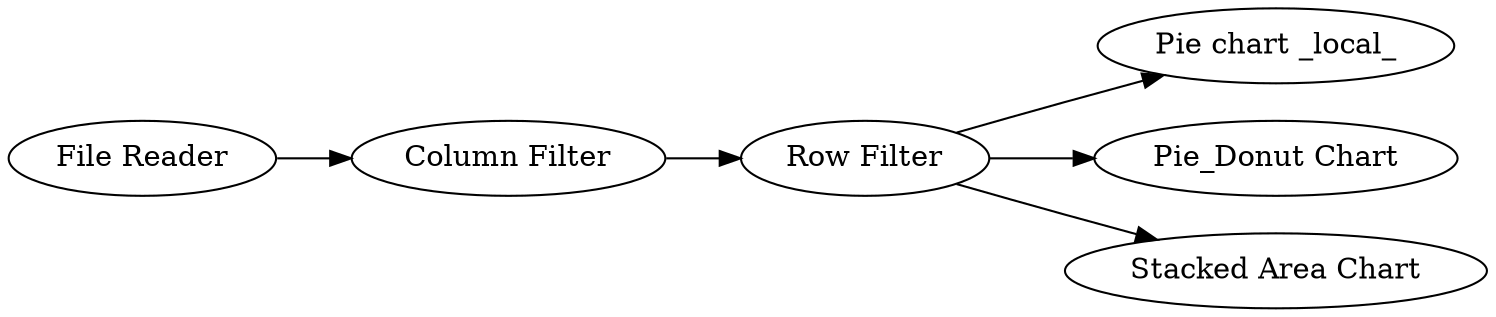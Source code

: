 digraph {
	5 -> 8
	4 -> 5
	3 -> 4
	5 -> 9
	5 -> 7
	5 [label="Row Filter"]
	7 [label="Stacked Area Chart"]
	9 [label="Pie_Donut Chart"]
	4 [label="Column Filter"]
	8 [label="Pie chart _local_"]
	3 [label="File Reader"]
	rankdir=LR
}
